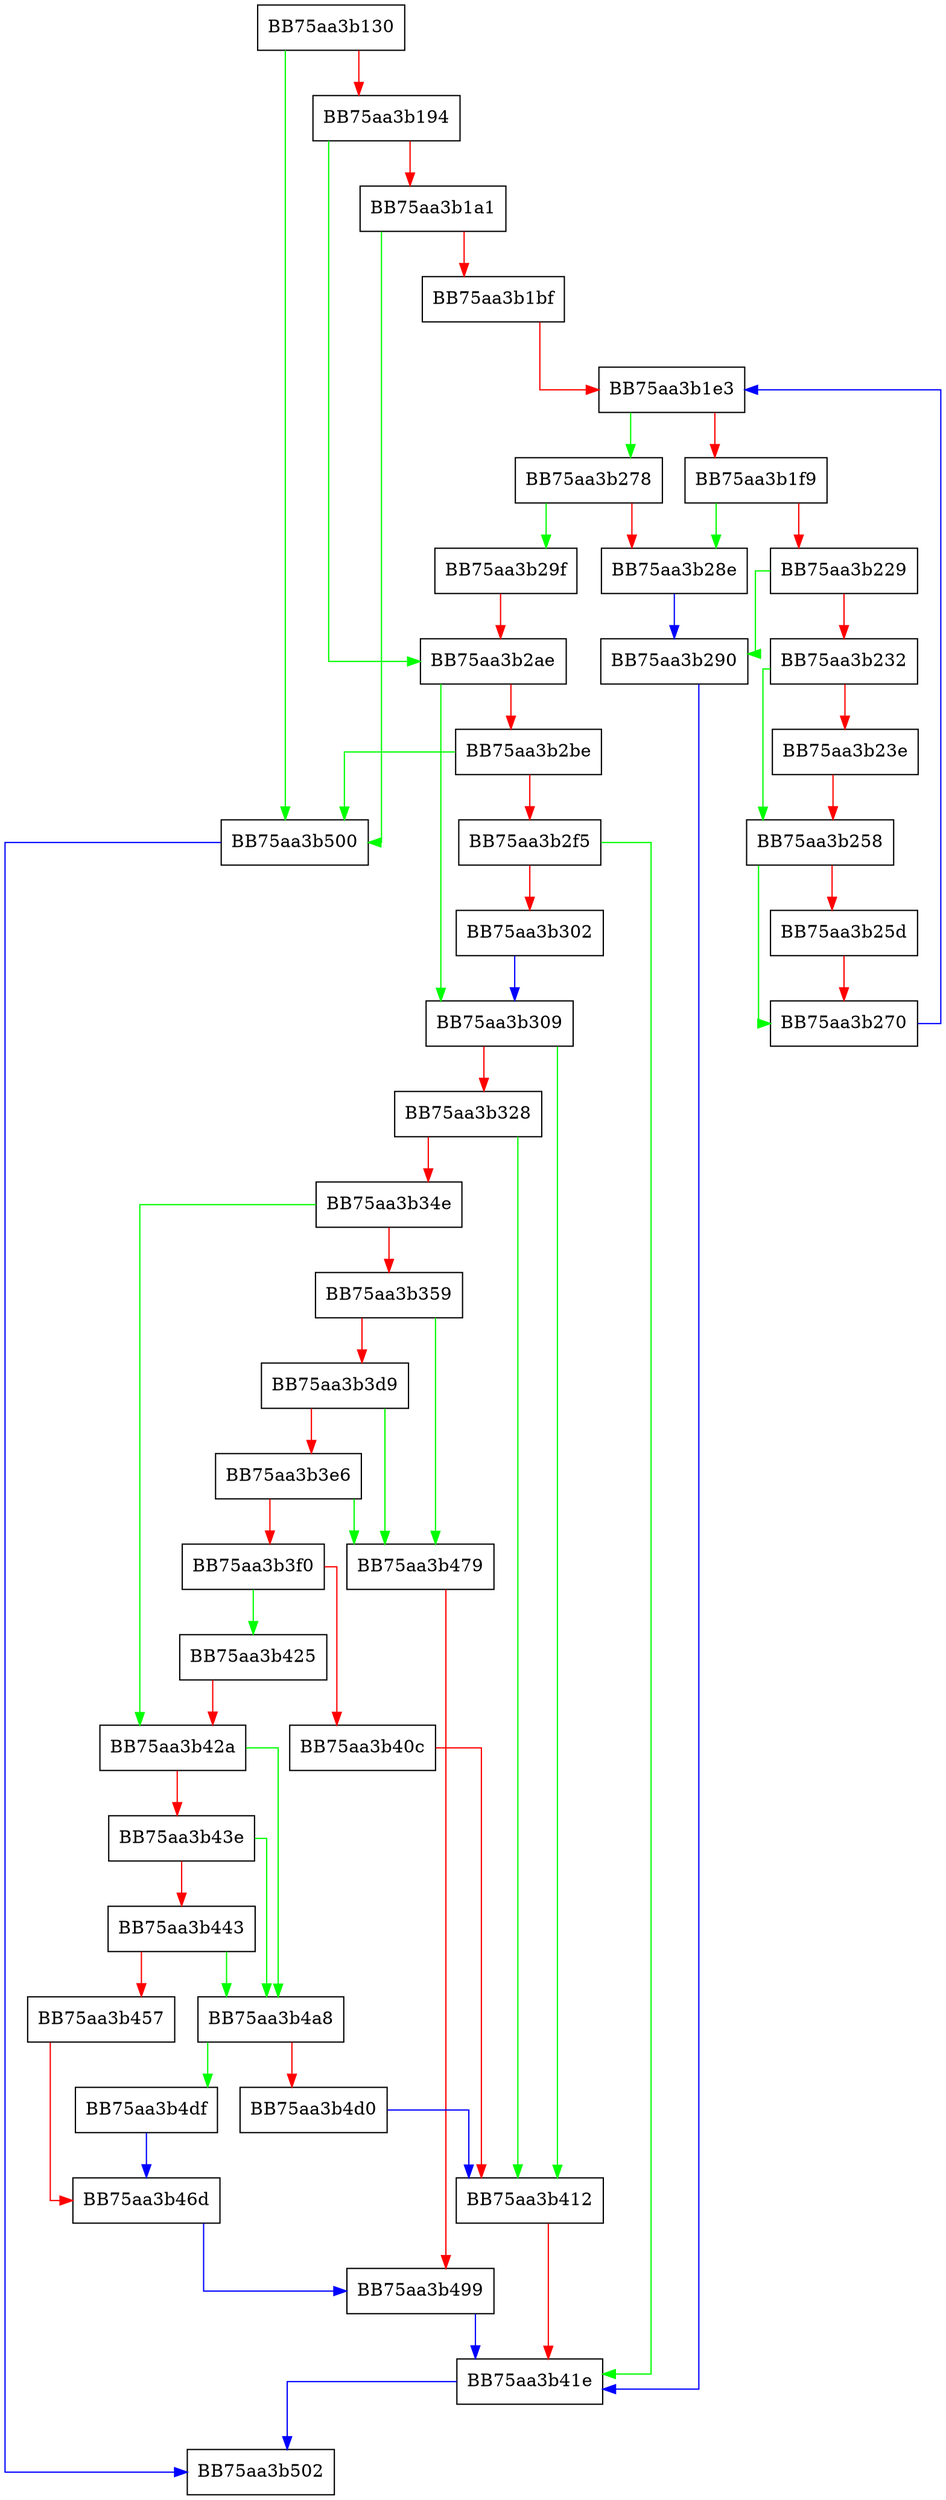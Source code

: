 digraph call {
  node [shape="box"];
  graph [splines=ortho];
  BB75aa3b130 -> BB75aa3b500 [color="green"];
  BB75aa3b130 -> BB75aa3b194 [color="red"];
  BB75aa3b194 -> BB75aa3b2ae [color="green"];
  BB75aa3b194 -> BB75aa3b1a1 [color="red"];
  BB75aa3b1a1 -> BB75aa3b500 [color="green"];
  BB75aa3b1a1 -> BB75aa3b1bf [color="red"];
  BB75aa3b1bf -> BB75aa3b1e3 [color="red"];
  BB75aa3b1e3 -> BB75aa3b278 [color="green"];
  BB75aa3b1e3 -> BB75aa3b1f9 [color="red"];
  BB75aa3b1f9 -> BB75aa3b28e [color="green"];
  BB75aa3b1f9 -> BB75aa3b229 [color="red"];
  BB75aa3b229 -> BB75aa3b290 [color="green"];
  BB75aa3b229 -> BB75aa3b232 [color="red"];
  BB75aa3b232 -> BB75aa3b258 [color="green"];
  BB75aa3b232 -> BB75aa3b23e [color="red"];
  BB75aa3b23e -> BB75aa3b258 [color="red"];
  BB75aa3b258 -> BB75aa3b270 [color="green"];
  BB75aa3b258 -> BB75aa3b25d [color="red"];
  BB75aa3b25d -> BB75aa3b270 [color="red"];
  BB75aa3b270 -> BB75aa3b1e3 [color="blue"];
  BB75aa3b278 -> BB75aa3b29f [color="green"];
  BB75aa3b278 -> BB75aa3b28e [color="red"];
  BB75aa3b28e -> BB75aa3b290 [color="blue"];
  BB75aa3b290 -> BB75aa3b41e [color="blue"];
  BB75aa3b29f -> BB75aa3b2ae [color="red"];
  BB75aa3b2ae -> BB75aa3b309 [color="green"];
  BB75aa3b2ae -> BB75aa3b2be [color="red"];
  BB75aa3b2be -> BB75aa3b500 [color="green"];
  BB75aa3b2be -> BB75aa3b2f5 [color="red"];
  BB75aa3b2f5 -> BB75aa3b41e [color="green"];
  BB75aa3b2f5 -> BB75aa3b302 [color="red"];
  BB75aa3b302 -> BB75aa3b309 [color="blue"];
  BB75aa3b309 -> BB75aa3b412 [color="green"];
  BB75aa3b309 -> BB75aa3b328 [color="red"];
  BB75aa3b328 -> BB75aa3b412 [color="green"];
  BB75aa3b328 -> BB75aa3b34e [color="red"];
  BB75aa3b34e -> BB75aa3b42a [color="green"];
  BB75aa3b34e -> BB75aa3b359 [color="red"];
  BB75aa3b359 -> BB75aa3b479 [color="green"];
  BB75aa3b359 -> BB75aa3b3d9 [color="red"];
  BB75aa3b3d9 -> BB75aa3b479 [color="green"];
  BB75aa3b3d9 -> BB75aa3b3e6 [color="red"];
  BB75aa3b3e6 -> BB75aa3b479 [color="green"];
  BB75aa3b3e6 -> BB75aa3b3f0 [color="red"];
  BB75aa3b3f0 -> BB75aa3b425 [color="green"];
  BB75aa3b3f0 -> BB75aa3b40c [color="red"];
  BB75aa3b40c -> BB75aa3b412 [color="red"];
  BB75aa3b412 -> BB75aa3b41e [color="red"];
  BB75aa3b41e -> BB75aa3b502 [color="blue"];
  BB75aa3b425 -> BB75aa3b42a [color="red"];
  BB75aa3b42a -> BB75aa3b4a8 [color="green"];
  BB75aa3b42a -> BB75aa3b43e [color="red"];
  BB75aa3b43e -> BB75aa3b4a8 [color="green"];
  BB75aa3b43e -> BB75aa3b443 [color="red"];
  BB75aa3b443 -> BB75aa3b4a8 [color="green"];
  BB75aa3b443 -> BB75aa3b457 [color="red"];
  BB75aa3b457 -> BB75aa3b46d [color="red"];
  BB75aa3b46d -> BB75aa3b499 [color="blue"];
  BB75aa3b479 -> BB75aa3b499 [color="red"];
  BB75aa3b499 -> BB75aa3b41e [color="blue"];
  BB75aa3b4a8 -> BB75aa3b4df [color="green"];
  BB75aa3b4a8 -> BB75aa3b4d0 [color="red"];
  BB75aa3b4d0 -> BB75aa3b412 [color="blue"];
  BB75aa3b4df -> BB75aa3b46d [color="blue"];
  BB75aa3b500 -> BB75aa3b502 [color="blue"];
}